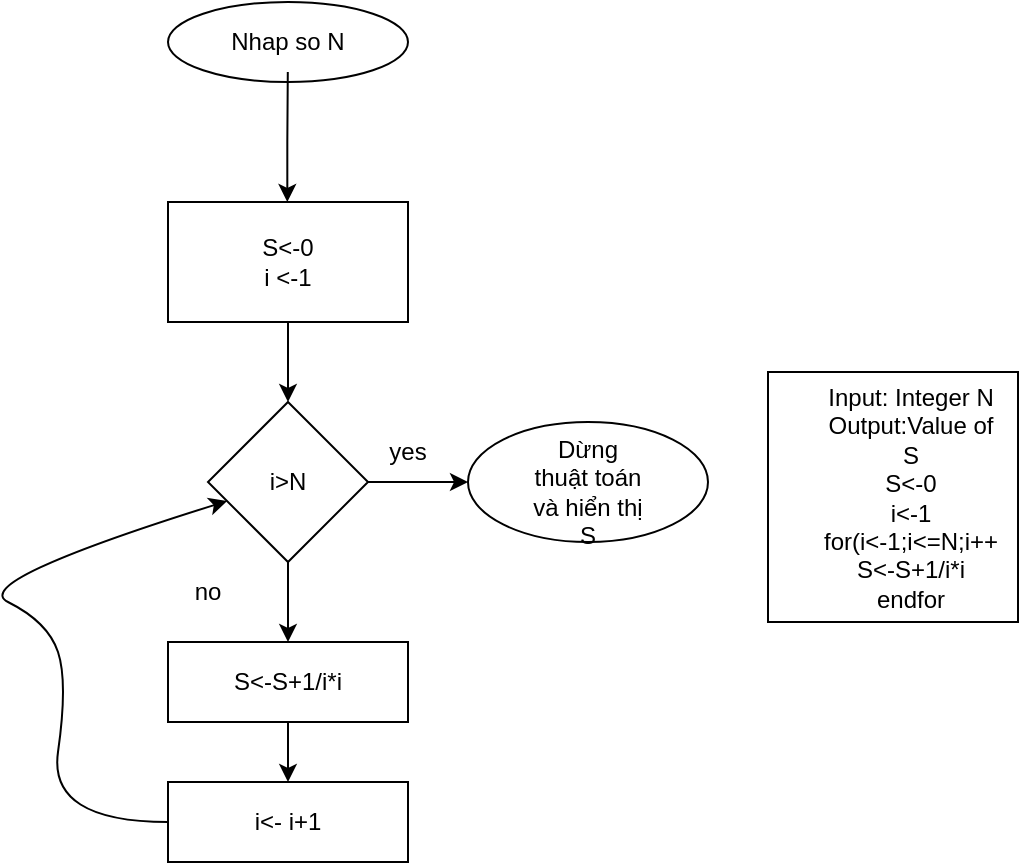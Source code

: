<mxfile version="26.0.15">
  <diagram id="C5RBs43oDa-KdzZeNtuy" name="Page-1">
    <mxGraphModel dx="694" dy="366" grid="1" gridSize="10" guides="1" tooltips="1" connect="1" arrows="1" fold="1" page="1" pageScale="1" pageWidth="827" pageHeight="1169" math="0" shadow="0">
      <root>
        <mxCell id="WIyWlLk6GJQsqaUBKTNV-0" />
        <mxCell id="WIyWlLk6GJQsqaUBKTNV-1" parent="WIyWlLk6GJQsqaUBKTNV-0" />
        <mxCell id="-ow20520ixMPlbzFDoW--0" value="" style="ellipse;whiteSpace=wrap;html=1;" vertex="1" parent="WIyWlLk6GJQsqaUBKTNV-1">
          <mxGeometry x="300" y="50" width="120" height="40" as="geometry" />
        </mxCell>
        <mxCell id="-ow20520ixMPlbzFDoW--2" value="" style="endArrow=classic;html=1;rounded=0;" edge="1" parent="WIyWlLk6GJQsqaUBKTNV-1" source="-ow20520ixMPlbzFDoW--3">
          <mxGeometry width="50" height="50" relative="1" as="geometry">
            <mxPoint x="359.66" y="90" as="sourcePoint" />
            <mxPoint x="359.66" y="150" as="targetPoint" />
            <Array as="points">
              <mxPoint x="359.66" y="120" />
            </Array>
          </mxGeometry>
        </mxCell>
        <mxCell id="-ow20520ixMPlbzFDoW--3" value="Nhap so N" style="text;html=1;align=center;verticalAlign=middle;whiteSpace=wrap;rounded=0;" vertex="1" parent="WIyWlLk6GJQsqaUBKTNV-1">
          <mxGeometry x="330" y="55" width="60" height="30" as="geometry" />
        </mxCell>
        <mxCell id="-ow20520ixMPlbzFDoW--4" value="" style="rounded=0;whiteSpace=wrap;html=1;" vertex="1" parent="WIyWlLk6GJQsqaUBKTNV-1">
          <mxGeometry x="300" y="150" width="120" height="60" as="geometry" />
        </mxCell>
        <mxCell id="-ow20520ixMPlbzFDoW--5" value="S&amp;lt;-0&lt;div&gt;i &amp;lt;-1&lt;/div&gt;" style="text;html=1;align=center;verticalAlign=middle;whiteSpace=wrap;rounded=0;" vertex="1" parent="WIyWlLk6GJQsqaUBKTNV-1">
          <mxGeometry x="330" y="165" width="60" height="30" as="geometry" />
        </mxCell>
        <mxCell id="-ow20520ixMPlbzFDoW--6" value="" style="rhombus;whiteSpace=wrap;html=1;" vertex="1" parent="WIyWlLk6GJQsqaUBKTNV-1">
          <mxGeometry x="320" y="250" width="80" height="80" as="geometry" />
        </mxCell>
        <mxCell id="-ow20520ixMPlbzFDoW--7" value="" style="endArrow=classic;html=1;rounded=0;exitX=0.5;exitY=1;exitDx=0;exitDy=0;entryX=0.5;entryY=0;entryDx=0;entryDy=0;" edge="1" parent="WIyWlLk6GJQsqaUBKTNV-1" source="-ow20520ixMPlbzFDoW--4" target="-ow20520ixMPlbzFDoW--6">
          <mxGeometry width="50" height="50" relative="1" as="geometry">
            <mxPoint x="390" y="290" as="sourcePoint" />
            <mxPoint x="440" y="240" as="targetPoint" />
            <Array as="points">
              <mxPoint x="360" y="230" />
            </Array>
          </mxGeometry>
        </mxCell>
        <mxCell id="-ow20520ixMPlbzFDoW--8" value="i&amp;gt;N" style="text;html=1;align=center;verticalAlign=middle;whiteSpace=wrap;rounded=0;" vertex="1" parent="WIyWlLk6GJQsqaUBKTNV-1">
          <mxGeometry x="330" y="275" width="60" height="30" as="geometry" />
        </mxCell>
        <mxCell id="-ow20520ixMPlbzFDoW--9" value="" style="ellipse;whiteSpace=wrap;html=1;" vertex="1" parent="WIyWlLk6GJQsqaUBKTNV-1">
          <mxGeometry x="450" y="260" width="120" height="60" as="geometry" />
        </mxCell>
        <mxCell id="-ow20520ixMPlbzFDoW--10" value="" style="endArrow=classic;html=1;rounded=0;entryX=0;entryY=0.5;entryDx=0;entryDy=0;" edge="1" parent="WIyWlLk6GJQsqaUBKTNV-1" target="-ow20520ixMPlbzFDoW--9">
          <mxGeometry width="50" height="50" relative="1" as="geometry">
            <mxPoint x="400" y="290" as="sourcePoint" />
            <mxPoint x="450" y="240" as="targetPoint" />
            <Array as="points" />
          </mxGeometry>
        </mxCell>
        <mxCell id="-ow20520ixMPlbzFDoW--12" value="Dừng thuật toán và hiển thị S" style="text;html=1;align=center;verticalAlign=middle;whiteSpace=wrap;rounded=0;" vertex="1" parent="WIyWlLk6GJQsqaUBKTNV-1">
          <mxGeometry x="480" y="280" width="60" height="30" as="geometry" />
        </mxCell>
        <mxCell id="-ow20520ixMPlbzFDoW--13" value="" style="rounded=0;whiteSpace=wrap;html=1;" vertex="1" parent="WIyWlLk6GJQsqaUBKTNV-1">
          <mxGeometry x="300" y="370" width="120" height="40" as="geometry" />
        </mxCell>
        <mxCell id="-ow20520ixMPlbzFDoW--14" value="" style="endArrow=classic;html=1;rounded=0;exitX=0.5;exitY=1;exitDx=0;exitDy=0;entryX=0.5;entryY=0;entryDx=0;entryDy=0;" edge="1" parent="WIyWlLk6GJQsqaUBKTNV-1" source="-ow20520ixMPlbzFDoW--6" target="-ow20520ixMPlbzFDoW--13">
          <mxGeometry width="50" height="50" relative="1" as="geometry">
            <mxPoint x="335" y="370" as="sourcePoint" />
            <mxPoint x="385" y="320" as="targetPoint" />
          </mxGeometry>
        </mxCell>
        <mxCell id="-ow20520ixMPlbzFDoW--15" value="S&amp;lt;-S+1/i*i" style="text;html=1;align=center;verticalAlign=middle;whiteSpace=wrap;rounded=0;" vertex="1" parent="WIyWlLk6GJQsqaUBKTNV-1">
          <mxGeometry x="330" y="375" width="60" height="30" as="geometry" />
        </mxCell>
        <mxCell id="-ow20520ixMPlbzFDoW--18" value="" style="rounded=0;whiteSpace=wrap;html=1;" vertex="1" parent="WIyWlLk6GJQsqaUBKTNV-1">
          <mxGeometry x="300" y="440" width="120" height="40" as="geometry" />
        </mxCell>
        <mxCell id="-ow20520ixMPlbzFDoW--19" value="i&amp;lt;- i+1" style="text;html=1;align=center;verticalAlign=middle;whiteSpace=wrap;rounded=0;" vertex="1" parent="WIyWlLk6GJQsqaUBKTNV-1">
          <mxGeometry x="330" y="445" width="60" height="30" as="geometry" />
        </mxCell>
        <mxCell id="-ow20520ixMPlbzFDoW--20" value="" style="endArrow=classic;html=1;rounded=0;entryX=0.5;entryY=0;entryDx=0;entryDy=0;exitX=0.5;exitY=1;exitDx=0;exitDy=0;" edge="1" parent="WIyWlLk6GJQsqaUBKTNV-1" source="-ow20520ixMPlbzFDoW--13" target="-ow20520ixMPlbzFDoW--18">
          <mxGeometry width="50" height="50" relative="1" as="geometry">
            <mxPoint x="320" y="445" as="sourcePoint" />
            <mxPoint x="370" y="395" as="targetPoint" />
          </mxGeometry>
        </mxCell>
        <mxCell id="-ow20520ixMPlbzFDoW--22" value="" style="curved=1;endArrow=classic;html=1;rounded=0;exitX=0;exitY=0.5;exitDx=0;exitDy=0;" edge="1" parent="WIyWlLk6GJQsqaUBKTNV-1" source="-ow20520ixMPlbzFDoW--18" target="-ow20520ixMPlbzFDoW--6">
          <mxGeometry width="50" height="50" relative="1" as="geometry">
            <mxPoint x="240" y="460" as="sourcePoint" />
            <mxPoint x="250" y="340" as="targetPoint" />
            <Array as="points">
              <mxPoint x="240" y="460" />
              <mxPoint x="250" y="390" />
              <mxPoint x="240" y="360" />
              <mxPoint x="200" y="340" />
            </Array>
          </mxGeometry>
        </mxCell>
        <mxCell id="-ow20520ixMPlbzFDoW--23" value="no" style="text;html=1;align=center;verticalAlign=middle;whiteSpace=wrap;rounded=0;" vertex="1" parent="WIyWlLk6GJQsqaUBKTNV-1">
          <mxGeometry x="290" y="330" width="60" height="30" as="geometry" />
        </mxCell>
        <mxCell id="-ow20520ixMPlbzFDoW--24" value="yes" style="text;html=1;align=center;verticalAlign=middle;whiteSpace=wrap;rounded=0;" vertex="1" parent="WIyWlLk6GJQsqaUBKTNV-1">
          <mxGeometry x="390" y="260" width="60" height="30" as="geometry" />
        </mxCell>
        <mxCell id="-ow20520ixMPlbzFDoW--26" value="" style="whiteSpace=wrap;html=1;aspect=fixed;" vertex="1" parent="WIyWlLk6GJQsqaUBKTNV-1">
          <mxGeometry x="600" y="235" width="125" height="125" as="geometry" />
        </mxCell>
        <mxCell id="-ow20520ixMPlbzFDoW--27" value="Input: Integer N&lt;div&gt;Output:Value of S&lt;/div&gt;&lt;div&gt;S&amp;lt;-0&lt;/div&gt;&lt;div&gt;i&amp;lt;-1&lt;/div&gt;&lt;div&gt;for(i&amp;lt;-1;i&amp;lt;=N;i++&lt;/div&gt;&lt;div&gt;S&amp;lt;-S+1/i*i&lt;/div&gt;&lt;div&gt;endfor&lt;/div&gt;" style="text;html=1;align=center;verticalAlign=middle;whiteSpace=wrap;rounded=0;" vertex="1" parent="WIyWlLk6GJQsqaUBKTNV-1">
          <mxGeometry x="630" y="265" width="82.5" height="65" as="geometry" />
        </mxCell>
      </root>
    </mxGraphModel>
  </diagram>
</mxfile>
